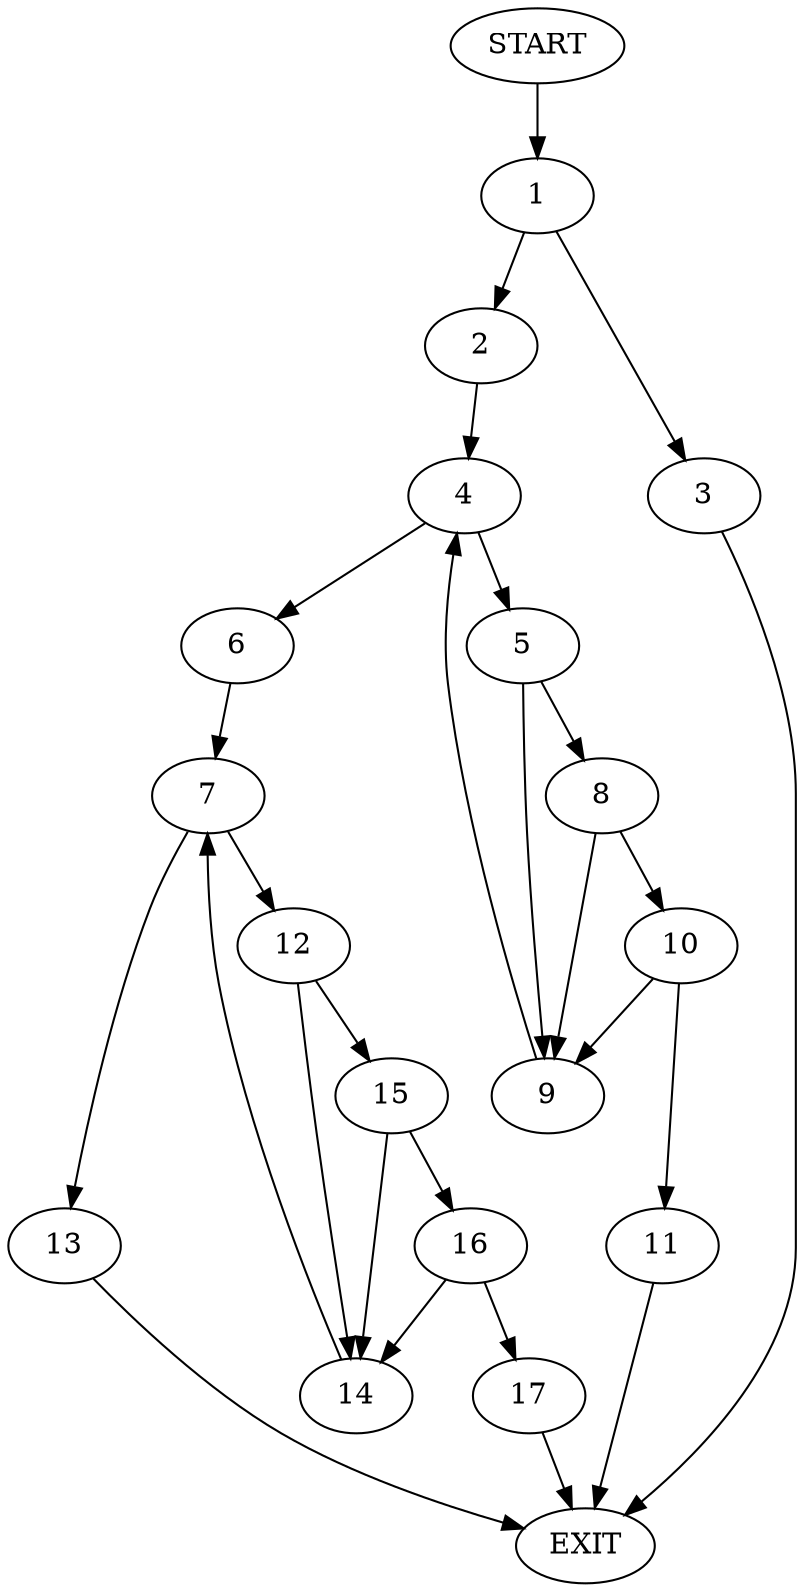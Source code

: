 digraph {
0 [label="START"]
18 [label="EXIT"]
0 -> 1
1 -> 2
1 -> 3
3 -> 18
2 -> 4
4 -> 5
4 -> 6
6 -> 7
5 -> 8
5 -> 9
8 -> 10
8 -> 9
9 -> 4
10 -> 11
10 -> 9
11 -> 18
7 -> 12
7 -> 13
12 -> 14
12 -> 15
13 -> 18
15 -> 16
15 -> 14
14 -> 7
16 -> 14
16 -> 17
17 -> 18
}
